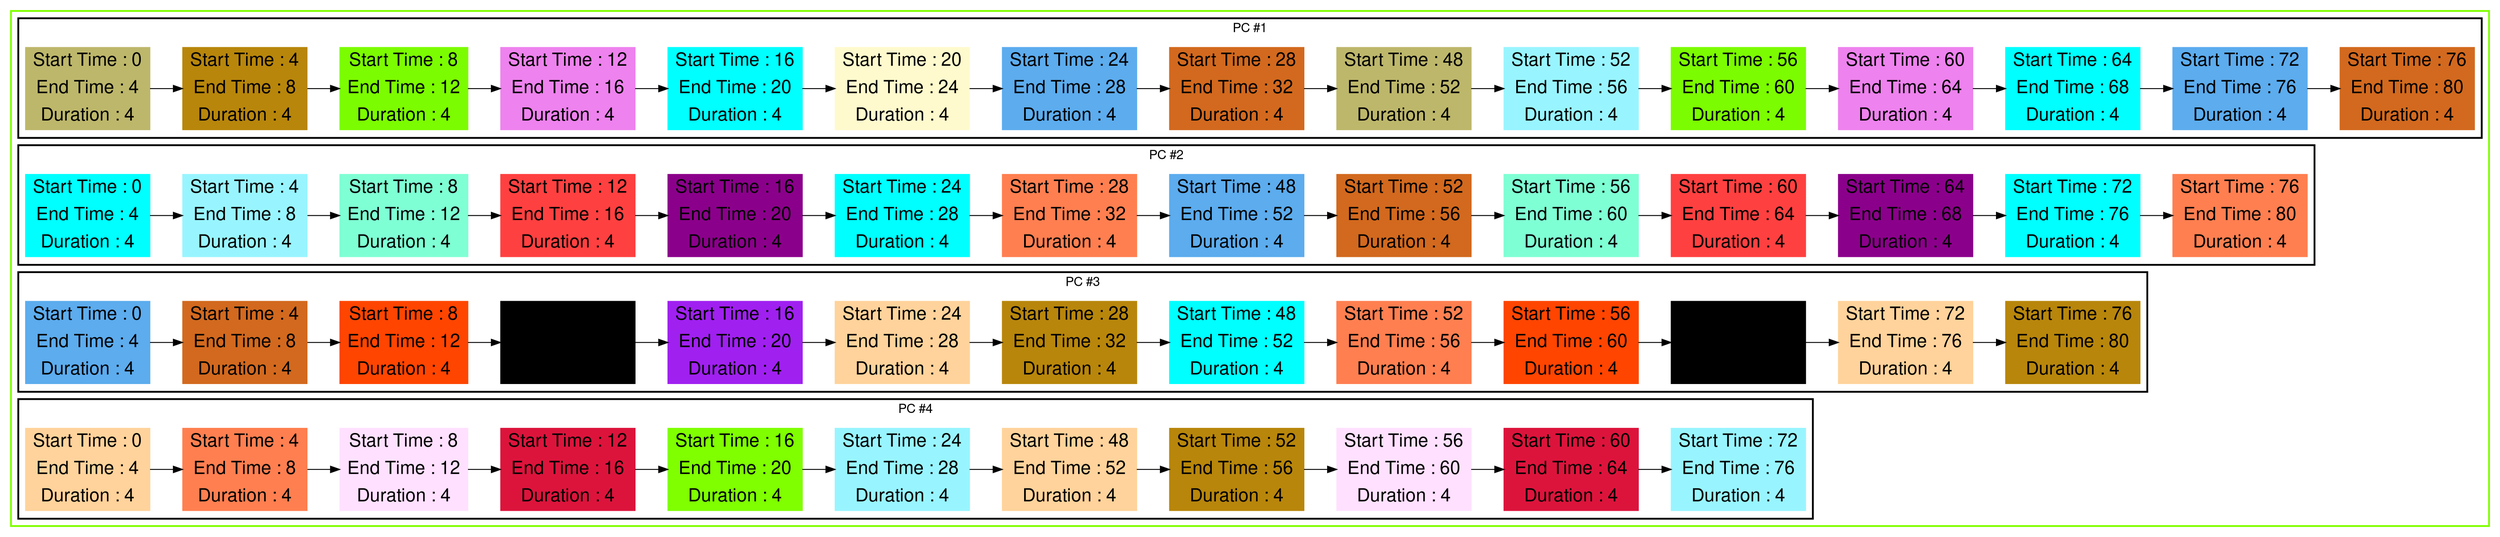 digraph G {

fontname="Helvetica,Arial,sans-serif"
node [fontname="Helvetica,Arial,sans-serif"]
edge [fontname="Helvetica,Arial,sans-serif"]
graph [rankdir = "LR"];
node [fontsize = "20" shape = "ellipse"];

    subgraph cluster_Mod_0{
        color =chartreuse
        style = bold
        subgraph cluster_0{
           node [style=filled]
           color = black


            "node46" [
               label = "Start Time : 0 | End Time : 4 | Duration : 4"
               shape = "record"
               color = darkkhaki
            ]

            "node42" [
               label = "Start Time : 4 | End Time : 8 | Duration : 4"
               shape = "record"
               color = darkgoldenrod
            ]

            "node50" [
               label = "Start Time : 8 | End Time : 12 | Duration : 4"
               shape = "record"
               color = lawngreen
            ]

            "node15" [
               label = "Start Time : 12 | End Time : 16 | Duration : 4"
               shape = "record"
               color = violet
            ]

            "node40" [
               label = "Start Time : 16 | End Time : 20 | Duration : 4"
               shape = "record"
               color = cyan
            ]

            "node52" [
               label = "Start Time : 20 | End Time : 24 | Duration : 4"
               shape = "record"
               color = lemonchiffon
            ]

            "node1" [
               label = "Start Time : 24 | End Time : 28 | Duration : 4"
               shape = "record"
               color = steelblue2
            ]

            "node29" [
               label = "Start Time : 28 | End Time : 32 | Duration : 4"
               shape = "record"
               color = chocolate
            ]

            "node47" [
               label = "Start Time : 48 | End Time : 52 | Duration : 4"
               shape = "record"
               color = darkkhaki
            ]

            "node25" [
               label = "Start Time : 52 | End Time : 56 | Duration : 4"
               shape = "record"
               color = cadetblue1
            ]

            "node51" [
               label = "Start Time : 56 | End Time : 60 | Duration : 4"
               shape = "record"
               color = lawngreen
            ]

            "node16" [
               label = "Start Time : 60 | End Time : 64 | Duration : 4"
               shape = "record"
               color = violet
            ]

            "node41" [
               label = "Start Time : 64 | End Time : 68 | Duration : 4"
               shape = "record"
               color = cyan
            ]

            "node3" [
               label = "Start Time : 72 | End Time : 76 | Duration : 4"
               shape = "record"
               color = steelblue2
            ]

            "node31" [
               label = "Start Time : 76 | End Time : 80 | Duration : 4"
               shape = "record"
               color = chocolate
            ]

            node46 -> node42 -> node50 -> node15 -> node40 -> node52 -> node1 -> node29 -> node47 -> node25 -> node51 -> node16 -> node41 -> node3 -> node31

            label = "PC #1"

        }
        subgraph cluster_1{
           node [style=filled]
           color = black


            "node4" [
               label = "Start Time : 0 | End Time : 4 | Duration : 4"
               shape = "record"
               color = aqua
            ]

            "node23" [
               label = "Start Time : 4 | End Time : 8 | Duration : 4"
               shape = "record"
               color = cadetblue1
            ]

            "node8" [
               label = "Start Time : 8 | End Time : 12 | Duration : 4"
               shape = "record"
               color = aquamarine
            ]

            "node17" [
               label = "Start Time : 12 | End Time : 16 | Duration : 4"
               shape = "record"
               color = brown1
            ]

            "node48" [
               label = "Start Time : 16 | End Time : 20 | Duration : 4"
               shape = "record"
               color = darkmagenta
            ]

            "node5" [
               label = "Start Time : 24 | End Time : 28 | Duration : 4"
               shape = "record"
               color = aqua
            ]

            "node33" [
               label = "Start Time : 28 | End Time : 32 | Duration : 4"
               shape = "record"
               color = coral
            ]

            "node2" [
               label = "Start Time : 48 | End Time : 52 | Duration : 4"
               shape = "record"
               color = steelblue2
            ]

            "node30" [
               label = "Start Time : 52 | End Time : 56 | Duration : 4"
               shape = "record"
               color = chocolate
            ]

            "node9" [
               label = "Start Time : 56 | End Time : 60 | Duration : 4"
               shape = "record"
               color = aquamarine
            ]

            "node18" [
               label = "Start Time : 60 | End Time : 64 | Duration : 4"
               shape = "record"
               color = brown1
            ]

            "node49" [
               label = "Start Time : 64 | End Time : 68 | Duration : 4"
               shape = "record"
               color = darkmagenta
            ]

            "node7" [
               label = "Start Time : 72 | End Time : 76 | Duration : 4"
               shape = "record"
               color = aqua
            ]

            "node35" [
               label = "Start Time : 76 | End Time : 80 | Duration : 4"
               shape = "record"
               color = coral
            ]

            node4 -> node23 -> node8 -> node17 -> node48 -> node5 -> node33 -> node2 -> node30 -> node9 -> node18 -> node49 -> node7 -> node35

            label = "PC #2"

        }
        subgraph cluster_2{
           node [style=filled]
           color = black


            "node0" [
               label = "Start Time : 0 | End Time : 4 | Duration : 4"
               shape = "record"
               color = steelblue2
            ]

            "node28" [
               label = "Start Time : 4 | End Time : 8 | Duration : 4"
               shape = "record"
               color = chocolate
            ]

            "node10" [
               label = "Start Time : 8 | End Time : 12 | Duration : 4"
               shape = "record"
               color = orangered1
            ]

            "node36" [
               label = "Start Time : 12 | End Time : 16 | Duration : 4"
               shape = "record"
               color = cornflower
            ]

            "node12" [
               label = "Start Time : 16 | End Time : 20 | Duration : 4"
               shape = "record"
               color = x11purple
            ]

            "node20" [
               label = "Start Time : 24 | End Time : 28 | Duration : 4"
               shape = "record"
               color = burlywood1
            ]

            "node43" [
               label = "Start Time : 28 | End Time : 32 | Duration : 4"
               shape = "record"
               color = darkgoldenrod
            ]

            "node6" [
               label = "Start Time : 48 | End Time : 52 | Duration : 4"
               shape = "record"
               color = aqua
            ]

            "node34" [
               label = "Start Time : 52 | End Time : 56 | Duration : 4"
               shape = "record"
               color = coral
            ]

            "node11" [
               label = "Start Time : 56 | End Time : 60 | Duration : 4"
               shape = "record"
               color = orangered1
            ]

            "node37" [
               label = "Start Time : 60 | End Time : 64 | Duration : 4"
               shape = "record"
               color = cornflower
            ]

            "node22" [
               label = "Start Time : 72 | End Time : 76 | Duration : 4"
               shape = "record"
               color = burlywood1
            ]

            "node45" [
               label = "Start Time : 76 | End Time : 80 | Duration : 4"
               shape = "record"
               color = darkgoldenrod
            ]

            node0 -> node28 -> node10 -> node36 -> node12 -> node20 -> node43 -> node6 -> node34 -> node11 -> node37 -> node22 -> node45

            label = "PC #3"

        }
        subgraph cluster_3{
           node [style=filled]
           color = black


            "node19" [
               label = "Start Time : 0 | End Time : 4 | Duration : 4"
               shape = "record"
               color = burlywood1
            ]

            "node32" [
               label = "Start Time : 4 | End Time : 8 | Duration : 4"
               shape = "record"
               color = coral
            ]

            "node13" [
               label = "Start Time : 8 | End Time : 12 | Duration : 4"
               shape = "record"
               color = thistle1
            ]

            "node38" [
               label = "Start Time : 12 | End Time : 16 | Duration : 4"
               shape = "record"
               color = crimson
            ]

            "node27" [
               label = "Start Time : 16 | End Time : 20 | Duration : 4"
               shape = "record"
               color = chartreuse
            ]

            "node24" [
               label = "Start Time : 24 | End Time : 28 | Duration : 4"
               shape = "record"
               color = cadetblue1
            ]

            "node21" [
               label = "Start Time : 48 | End Time : 52 | Duration : 4"
               shape = "record"
               color = burlywood1
            ]

            "node44" [
               label = "Start Time : 52 | End Time : 56 | Duration : 4"
               shape = "record"
               color = darkgoldenrod
            ]

            "node14" [
               label = "Start Time : 56 | End Time : 60 | Duration : 4"
               shape = "record"
               color = thistle1
            ]

            "node39" [
               label = "Start Time : 60 | End Time : 64 | Duration : 4"
               shape = "record"
               color = crimson
            ]

            "node26" [
               label = "Start Time : 72 | End Time : 76 | Duration : 4"
               shape = "record"
               color = cadetblue1
            ]

            node19 -> node32 -> node13 -> node38 -> node27 -> node24 -> node21 -> node44 -> node14 -> node39 -> node26

            label = "PC #4"

        }
    }




}

